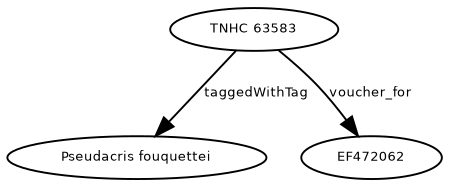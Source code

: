 digraph G {
size="3,3";
node [fontsize=7, fontname="Helvetica"];
edge [fontsize=7, fontname="Helvetica"];
node0 [label="TNHC 63583", width=0.27433100247,height=0.27433100247];
node1 [label="Pseudacris fouquettei", width=0.27433100247,height=0.27433100247];
node2 [label="EF472062", width=0.27433100247,height=0.27433100247];
node0 -> node1 [label="taggedWithTag"];
node0 -> node2 [label="voucher_for"];
}

